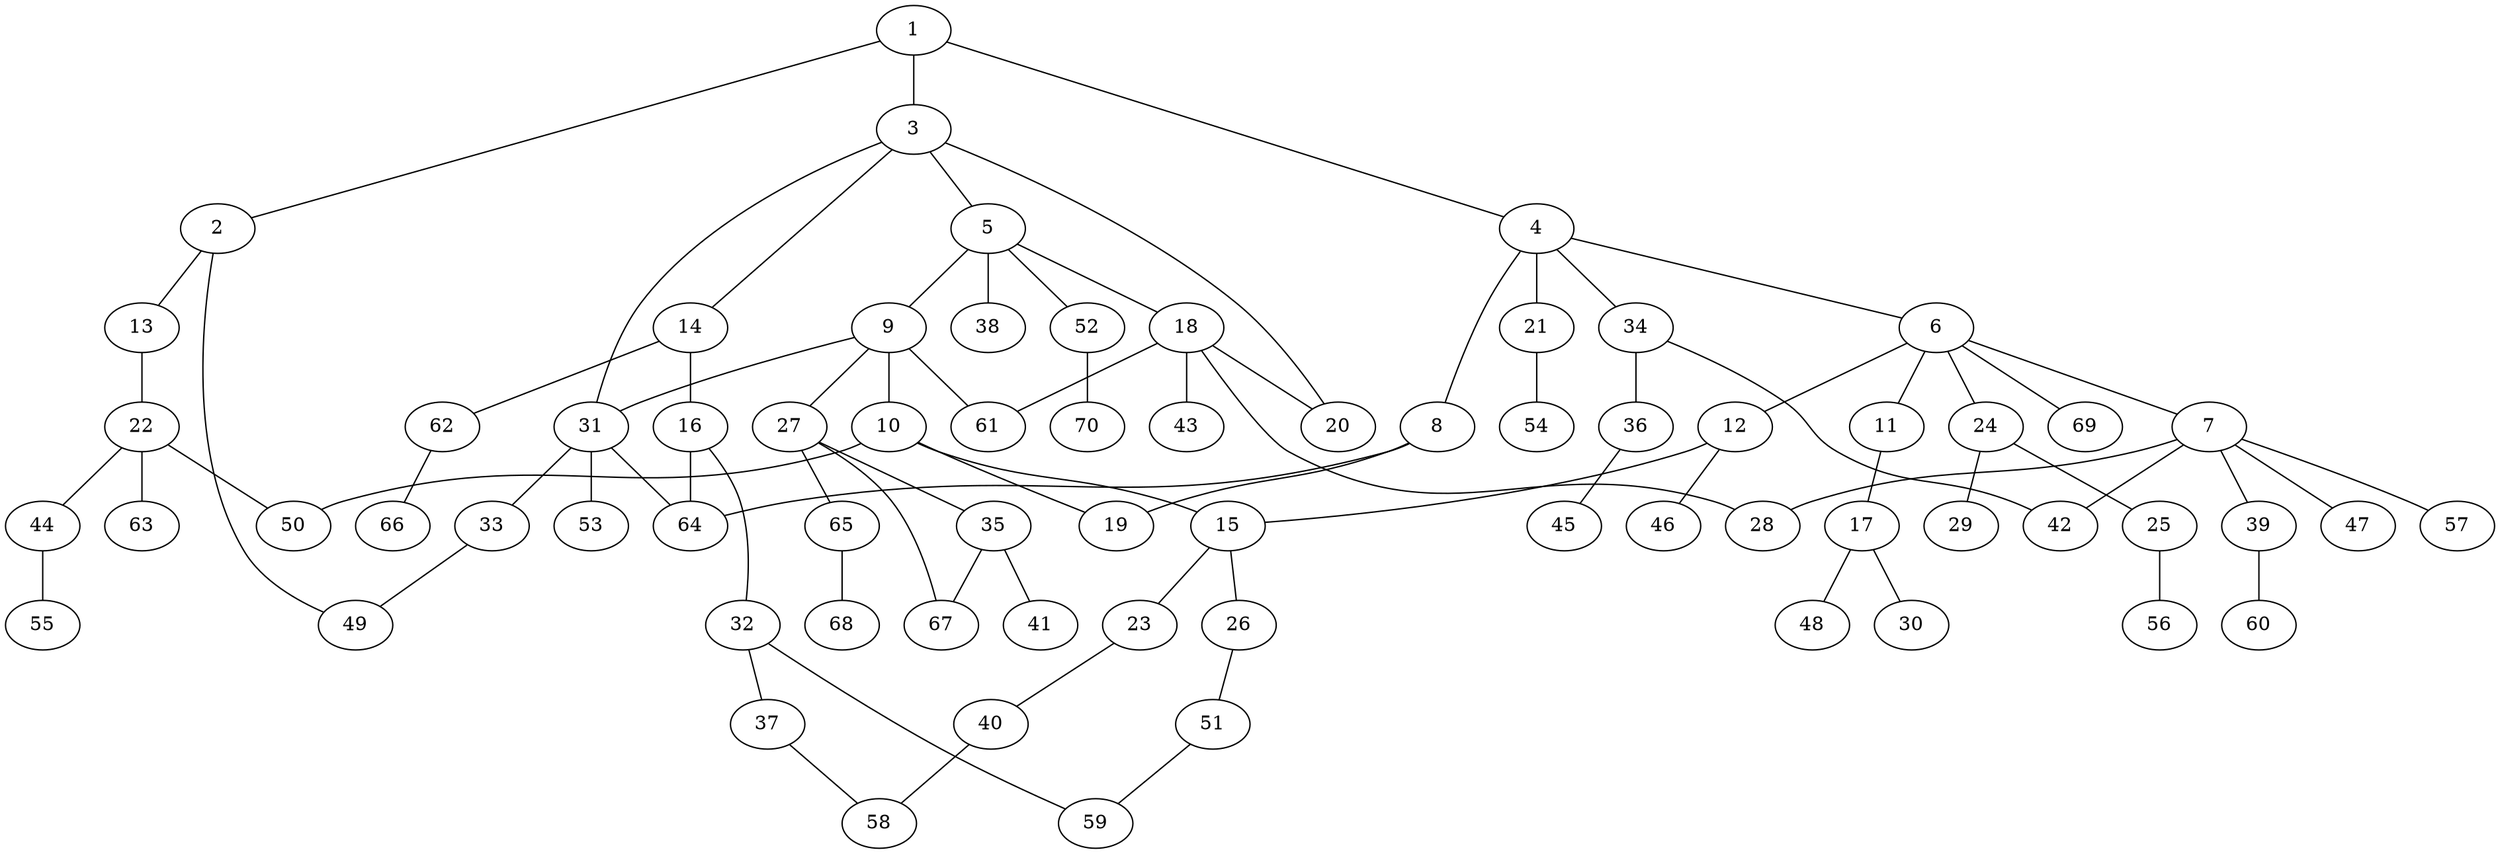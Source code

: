 graph graphname {1--2
1--3
1--4
2--13
2--49
3--5
3--14
3--20
3--31
4--6
4--8
4--21
4--34
5--9
5--18
5--38
5--52
6--7
6--11
6--12
6--24
6--69
7--28
7--39
7--42
7--47
7--57
8--19
8--64
9--10
9--27
9--31
9--61
10--15
10--19
10--50
11--17
12--15
12--46
13--22
14--16
14--62
15--23
15--26
16--32
16--64
17--30
17--48
18--20
18--28
18--43
18--61
21--54
22--44
22--50
22--63
23--40
24--25
24--29
25--56
26--51
27--35
27--65
27--67
31--33
31--53
31--64
32--37
32--59
33--49
34--36
34--42
35--41
35--67
36--45
37--58
39--60
40--58
44--55
51--59
52--70
62--66
65--68
}